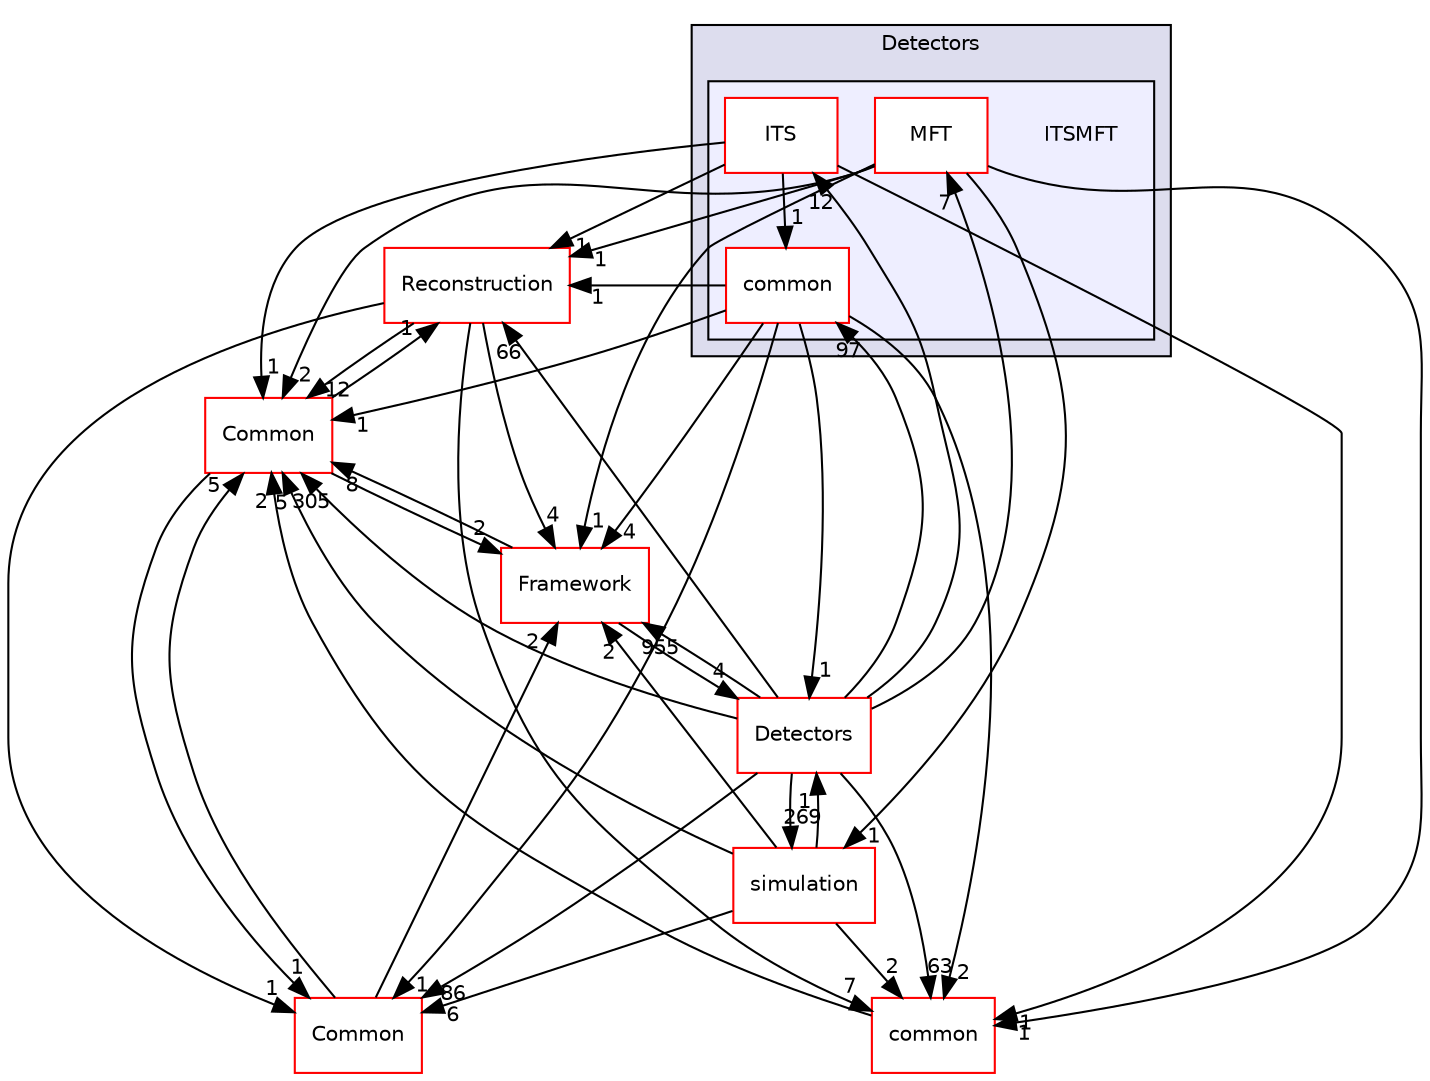 digraph "/home/travis/build/AliceO2Group/AliceO2/DataFormats/Detectors/ITSMFT" {
  bgcolor=transparent;
  compound=true
  node [ fontsize="10", fontname="Helvetica"];
  edge [ labelfontsize="10", labelfontname="Helvetica"];
  subgraph clusterdir_2801adc79bf3c286b1b479858d2cade4 {
    graph [ bgcolor="#ddddee", pencolor="black", label="Detectors" fontname="Helvetica", fontsize="10", URL="dir_2801adc79bf3c286b1b479858d2cade4.html"]
  subgraph clusterdir_ff53c4a4c37940dfaa1ef75e68c4ec2e {
    graph [ bgcolor="#eeeeff", pencolor="black", label="" URL="dir_ff53c4a4c37940dfaa1ef75e68c4ec2e.html"];
    dir_ff53c4a4c37940dfaa1ef75e68c4ec2e [shape=plaintext label="ITSMFT"];
    dir_a24d6d0829ce59989bf769e9c553cbcc [shape=box label="common" color="red" fillcolor="white" style="filled" URL="dir_a24d6d0829ce59989bf769e9c553cbcc.html"];
    dir_279659ddc9854b304a1ef4f4a176eeda [shape=box label="ITS" color="red" fillcolor="white" style="filled" URL="dir_279659ddc9854b304a1ef4f4a176eeda.html"];
    dir_25272d395c0fdb531d4aff346d96238f [shape=box label="MFT" color="red" fillcolor="white" style="filled" URL="dir_25272d395c0fdb531d4aff346d96238f.html"];
  }
  }
  dir_d269712cc31e133b892a3b3f6424741a [shape=box label="Reconstruction" color="red" URL="dir_d269712cc31e133b892a3b3f6424741a.html"];
  dir_4ab6b4cc6a7edbff49100e9123df213f [shape=box label="Common" color="red" URL="dir_4ab6b4cc6a7edbff49100e9123df213f.html"];
  dir_051dca18e802f8e9474f2e30d29c04e0 [shape=box label="Detectors" color="red" URL="dir_051dca18e802f8e9474f2e30d29c04e0.html"];
  dir_047746f9f311f49446db9474b7431d0d [shape=box label="simulation" color="red" URL="dir_047746f9f311f49446db9474b7431d0d.html"];
  dir_74593c7a91e03746ae2a516888bf9494 [shape=box label="Common" color="red" URL="dir_74593c7a91e03746ae2a516888bf9494.html"];
  dir_7924ba4398ae4560cd37376e44666c6d [shape=box label="common" color="red" URL="dir_7924ba4398ae4560cd37376e44666c6d.html"];
  dir_bcbb2cf9a3d3d83e5515c82071a07177 [shape=box label="Framework" color="red" URL="dir_bcbb2cf9a3d3d83e5515c82071a07177.html"];
  dir_d269712cc31e133b892a3b3f6424741a->dir_4ab6b4cc6a7edbff49100e9123df213f [headlabel="12", labeldistance=1.5 headhref="dir_000244_000035.html"];
  dir_d269712cc31e133b892a3b3f6424741a->dir_74593c7a91e03746ae2a516888bf9494 [headlabel="1", labeldistance=1.5 headhref="dir_000244_000099.html"];
  dir_d269712cc31e133b892a3b3f6424741a->dir_7924ba4398ae4560cd37376e44666c6d [headlabel="7", labeldistance=1.5 headhref="dir_000244_000089.html"];
  dir_d269712cc31e133b892a3b3f6424741a->dir_bcbb2cf9a3d3d83e5515c82071a07177 [headlabel="4", labeldistance=1.5 headhref="dir_000244_000061.html"];
  dir_4ab6b4cc6a7edbff49100e9123df213f->dir_d269712cc31e133b892a3b3f6424741a [headlabel="1", labeldistance=1.5 headhref="dir_000035_000244.html"];
  dir_4ab6b4cc6a7edbff49100e9123df213f->dir_74593c7a91e03746ae2a516888bf9494 [headlabel="1", labeldistance=1.5 headhref="dir_000035_000099.html"];
  dir_4ab6b4cc6a7edbff49100e9123df213f->dir_bcbb2cf9a3d3d83e5515c82071a07177 [headlabel="2", labeldistance=1.5 headhref="dir_000035_000061.html"];
  dir_051dca18e802f8e9474f2e30d29c04e0->dir_d269712cc31e133b892a3b3f6424741a [headlabel="66", labeldistance=1.5 headhref="dir_000047_000244.html"];
  dir_051dca18e802f8e9474f2e30d29c04e0->dir_4ab6b4cc6a7edbff49100e9123df213f [headlabel="305", labeldistance=1.5 headhref="dir_000047_000035.html"];
  dir_051dca18e802f8e9474f2e30d29c04e0->dir_047746f9f311f49446db9474b7431d0d [headlabel="269", labeldistance=1.5 headhref="dir_000047_000253.html"];
  dir_051dca18e802f8e9474f2e30d29c04e0->dir_74593c7a91e03746ae2a516888bf9494 [headlabel="86", labeldistance=1.5 headhref="dir_000047_000099.html"];
  dir_051dca18e802f8e9474f2e30d29c04e0->dir_25272d395c0fdb531d4aff346d96238f [headlabel="7", labeldistance=1.5 headhref="dir_000047_000240.html"];
  dir_051dca18e802f8e9474f2e30d29c04e0->dir_279659ddc9854b304a1ef4f4a176eeda [headlabel="12", labeldistance=1.5 headhref="dir_000047_000236.html"];
  dir_051dca18e802f8e9474f2e30d29c04e0->dir_7924ba4398ae4560cd37376e44666c6d [headlabel="63", labeldistance=1.5 headhref="dir_000047_000089.html"];
  dir_051dca18e802f8e9474f2e30d29c04e0->dir_bcbb2cf9a3d3d83e5515c82071a07177 [headlabel="955", labeldistance=1.5 headhref="dir_000047_000061.html"];
  dir_051dca18e802f8e9474f2e30d29c04e0->dir_a24d6d0829ce59989bf769e9c553cbcc [headlabel="97", labeldistance=1.5 headhref="dir_000047_000111.html"];
  dir_047746f9f311f49446db9474b7431d0d->dir_4ab6b4cc6a7edbff49100e9123df213f [headlabel="5", labeldistance=1.5 headhref="dir_000253_000035.html"];
  dir_047746f9f311f49446db9474b7431d0d->dir_051dca18e802f8e9474f2e30d29c04e0 [headlabel="1", labeldistance=1.5 headhref="dir_000253_000047.html"];
  dir_047746f9f311f49446db9474b7431d0d->dir_74593c7a91e03746ae2a516888bf9494 [headlabel="6", labeldistance=1.5 headhref="dir_000253_000099.html"];
  dir_047746f9f311f49446db9474b7431d0d->dir_7924ba4398ae4560cd37376e44666c6d [headlabel="2", labeldistance=1.5 headhref="dir_000253_000089.html"];
  dir_047746f9f311f49446db9474b7431d0d->dir_bcbb2cf9a3d3d83e5515c82071a07177 [headlabel="2", labeldistance=1.5 headhref="dir_000253_000061.html"];
  dir_74593c7a91e03746ae2a516888bf9494->dir_4ab6b4cc6a7edbff49100e9123df213f [headlabel="5", labeldistance=1.5 headhref="dir_000099_000035.html"];
  dir_74593c7a91e03746ae2a516888bf9494->dir_bcbb2cf9a3d3d83e5515c82071a07177 [headlabel="2", labeldistance=1.5 headhref="dir_000099_000061.html"];
  dir_25272d395c0fdb531d4aff346d96238f->dir_d269712cc31e133b892a3b3f6424741a [headlabel="1", labeldistance=1.5 headhref="dir_000240_000244.html"];
  dir_25272d395c0fdb531d4aff346d96238f->dir_4ab6b4cc6a7edbff49100e9123df213f [headlabel="2", labeldistance=1.5 headhref="dir_000240_000035.html"];
  dir_25272d395c0fdb531d4aff346d96238f->dir_047746f9f311f49446db9474b7431d0d [headlabel="1", labeldistance=1.5 headhref="dir_000240_000253.html"];
  dir_25272d395c0fdb531d4aff346d96238f->dir_7924ba4398ae4560cd37376e44666c6d [headlabel="1", labeldistance=1.5 headhref="dir_000240_000089.html"];
  dir_25272d395c0fdb531d4aff346d96238f->dir_bcbb2cf9a3d3d83e5515c82071a07177 [headlabel="1", labeldistance=1.5 headhref="dir_000240_000061.html"];
  dir_279659ddc9854b304a1ef4f4a176eeda->dir_d269712cc31e133b892a3b3f6424741a [headlabel="1", labeldistance=1.5 headhref="dir_000236_000244.html"];
  dir_279659ddc9854b304a1ef4f4a176eeda->dir_4ab6b4cc6a7edbff49100e9123df213f [headlabel="1", labeldistance=1.5 headhref="dir_000236_000035.html"];
  dir_279659ddc9854b304a1ef4f4a176eeda->dir_7924ba4398ae4560cd37376e44666c6d [headlabel="1", labeldistance=1.5 headhref="dir_000236_000089.html"];
  dir_279659ddc9854b304a1ef4f4a176eeda->dir_a24d6d0829ce59989bf769e9c553cbcc [headlabel="1", labeldistance=1.5 headhref="dir_000236_000111.html"];
  dir_7924ba4398ae4560cd37376e44666c6d->dir_4ab6b4cc6a7edbff49100e9123df213f [headlabel="2", labeldistance=1.5 headhref="dir_000089_000035.html"];
  dir_bcbb2cf9a3d3d83e5515c82071a07177->dir_4ab6b4cc6a7edbff49100e9123df213f [headlabel="8", labeldistance=1.5 headhref="dir_000061_000035.html"];
  dir_bcbb2cf9a3d3d83e5515c82071a07177->dir_051dca18e802f8e9474f2e30d29c04e0 [headlabel="4", labeldistance=1.5 headhref="dir_000061_000047.html"];
  dir_a24d6d0829ce59989bf769e9c553cbcc->dir_d269712cc31e133b892a3b3f6424741a [headlabel="1", labeldistance=1.5 headhref="dir_000111_000244.html"];
  dir_a24d6d0829ce59989bf769e9c553cbcc->dir_4ab6b4cc6a7edbff49100e9123df213f [headlabel="1", labeldistance=1.5 headhref="dir_000111_000035.html"];
  dir_a24d6d0829ce59989bf769e9c553cbcc->dir_051dca18e802f8e9474f2e30d29c04e0 [headlabel="1", labeldistance=1.5 headhref="dir_000111_000047.html"];
  dir_a24d6d0829ce59989bf769e9c553cbcc->dir_74593c7a91e03746ae2a516888bf9494 [headlabel="1", labeldistance=1.5 headhref="dir_000111_000099.html"];
  dir_a24d6d0829ce59989bf769e9c553cbcc->dir_7924ba4398ae4560cd37376e44666c6d [headlabel="2", labeldistance=1.5 headhref="dir_000111_000089.html"];
  dir_a24d6d0829ce59989bf769e9c553cbcc->dir_bcbb2cf9a3d3d83e5515c82071a07177 [headlabel="4", labeldistance=1.5 headhref="dir_000111_000061.html"];
}
